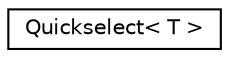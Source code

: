 digraph "Graphical Class Hierarchy"
{
 // LATEX_PDF_SIZE
  edge [fontname="Helvetica",fontsize="10",labelfontname="Helvetica",labelfontsize="10"];
  node [fontname="Helvetica",fontsize="10",shape=record];
  rankdir="LR";
  Node0 [label="Quickselect\< T \>",height=0.2,width=0.4,color="black", fillcolor="white", style="filled",URL="$classQuickselect.html",tooltip="Class for performing quickselect and median selection algorithms on a vector."];
}
